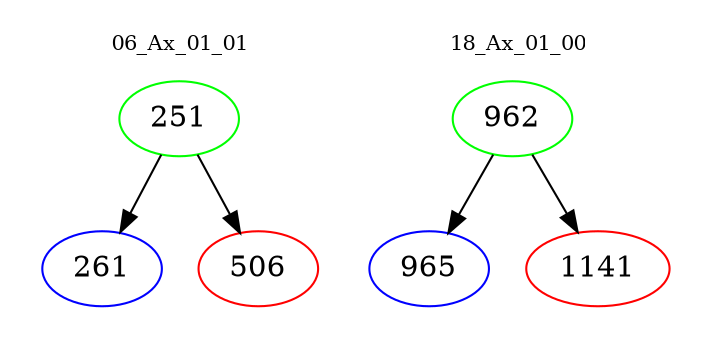 digraph{
subgraph cluster_0 {
color = white
label = "06_Ax_01_01";
fontsize=10;
T0_251 [label="251", color="green"]
T0_251 -> T0_261 [color="black"]
T0_261 [label="261", color="blue"]
T0_251 -> T0_506 [color="black"]
T0_506 [label="506", color="red"]
}
subgraph cluster_1 {
color = white
label = "18_Ax_01_00";
fontsize=10;
T1_962 [label="962", color="green"]
T1_962 -> T1_965 [color="black"]
T1_965 [label="965", color="blue"]
T1_962 -> T1_1141 [color="black"]
T1_1141 [label="1141", color="red"]
}
}
